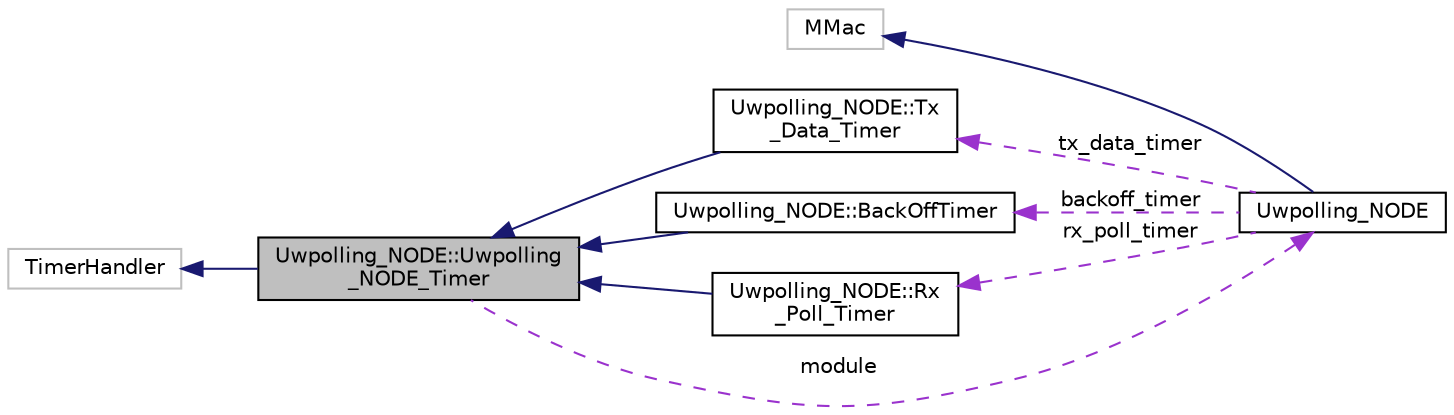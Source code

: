 digraph "Uwpolling_NODE::Uwpolling_NODE_Timer"
{
 // LATEX_PDF_SIZE
  edge [fontname="Helvetica",fontsize="10",labelfontname="Helvetica",labelfontsize="10"];
  node [fontname="Helvetica",fontsize="10",shape=record];
  rankdir="LR";
  Node1 [label="Uwpolling_NODE::Uwpolling\l_NODE_Timer",height=0.2,width=0.4,color="black", fillcolor="grey75", style="filled", fontcolor="black",tooltip="Class that describes the timer in the AUV."];
  Node2 -> Node1 [dir="back",color="midnightblue",fontsize="10",style="solid",fontname="Helvetica"];
  Node2 [label="TimerHandler",height=0.2,width=0.4,color="grey75", fillcolor="white", style="filled",tooltip=" "];
  Node3 -> Node1 [dir="back",color="darkorchid3",fontsize="10",style="dashed",label=" module" ,fontname="Helvetica"];
  Node3 [label="Uwpolling_NODE",height=0.2,width=0.4,color="black", fillcolor="white", style="filled",URL="$classUwpolling__NODE.html",tooltip="Class used to represents the UWPOLLING MAC layer of a node."];
  Node4 -> Node3 [dir="back",color="midnightblue",fontsize="10",style="solid",fontname="Helvetica"];
  Node4 [label="MMac",height=0.2,width=0.4,color="grey75", fillcolor="white", style="filled",tooltip=" "];
  Node5 -> Node3 [dir="back",color="darkorchid3",fontsize="10",style="dashed",label=" tx_data_timer" ,fontname="Helvetica"];
  Node5 [label="Uwpolling_NODE::Tx\l_Data_Timer",height=0.2,width=0.4,color="black", fillcolor="white", style="filled",URL="$classUwpolling__NODE_1_1Tx__Data__Timer.html",tooltip="Class (inherited from Uwpolling_NODE_Timer) used to handle the time between the transmission of the D..."];
  Node1 -> Node5 [dir="back",color="midnightblue",fontsize="10",style="solid",fontname="Helvetica"];
  Node6 -> Node3 [dir="back",color="darkorchid3",fontsize="10",style="dashed",label=" backoff_timer" ,fontname="Helvetica"];
  Node6 [label="Uwpolling_NODE::BackOffTimer",height=0.2,width=0.4,color="black", fillcolor="white", style="filled",URL="$classUwpolling__NODE_1_1BackOffTimer.html",tooltip="Class (inherited from Uwpolling_NODE_Timer) used to handle the time of backoff of the node before tra..."];
  Node1 -> Node6 [dir="back",color="midnightblue",fontsize="10",style="solid",fontname="Helvetica"];
  Node7 -> Node3 [dir="back",color="darkorchid3",fontsize="10",style="dashed",label=" rx_poll_timer" ,fontname="Helvetica"];
  Node7 [label="Uwpolling_NODE::Rx\l_Poll_Timer",height=0.2,width=0.4,color="black", fillcolor="white", style="filled",URL="$classUwpolling__NODE_1_1Rx__Poll__Timer.html",tooltip="Class (inherited from Uwpolling_NODE_Timer) used to handle the time in which the NODE wait for the PO..."];
  Node1 -> Node7 [dir="back",color="midnightblue",fontsize="10",style="solid",fontname="Helvetica"];
}

